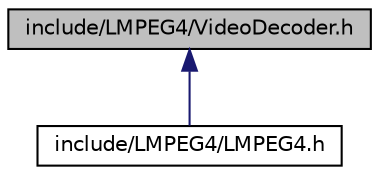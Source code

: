 digraph G
{
  edge [fontname="Helvetica",fontsize="10",labelfontname="Helvetica",labelfontsize="10"];
  node [fontname="Helvetica",fontsize="10",shape=record];
  Node1 [label="include/LMPEG4/VideoDecoder.h",height=0.2,width=0.4,color="black", fillcolor="grey75", style="filled" fontcolor="black"];
  Node1 -> Node2 [dir="back",color="midnightblue",fontsize="10",style="solid",fontname="Helvetica"];
  Node2 [label="include/LMPEG4/LMPEG4.h",height=0.2,width=0.4,color="black", fillcolor="white", style="filled",URL="$_l_m_p_e_g4_8h.html"];
}
